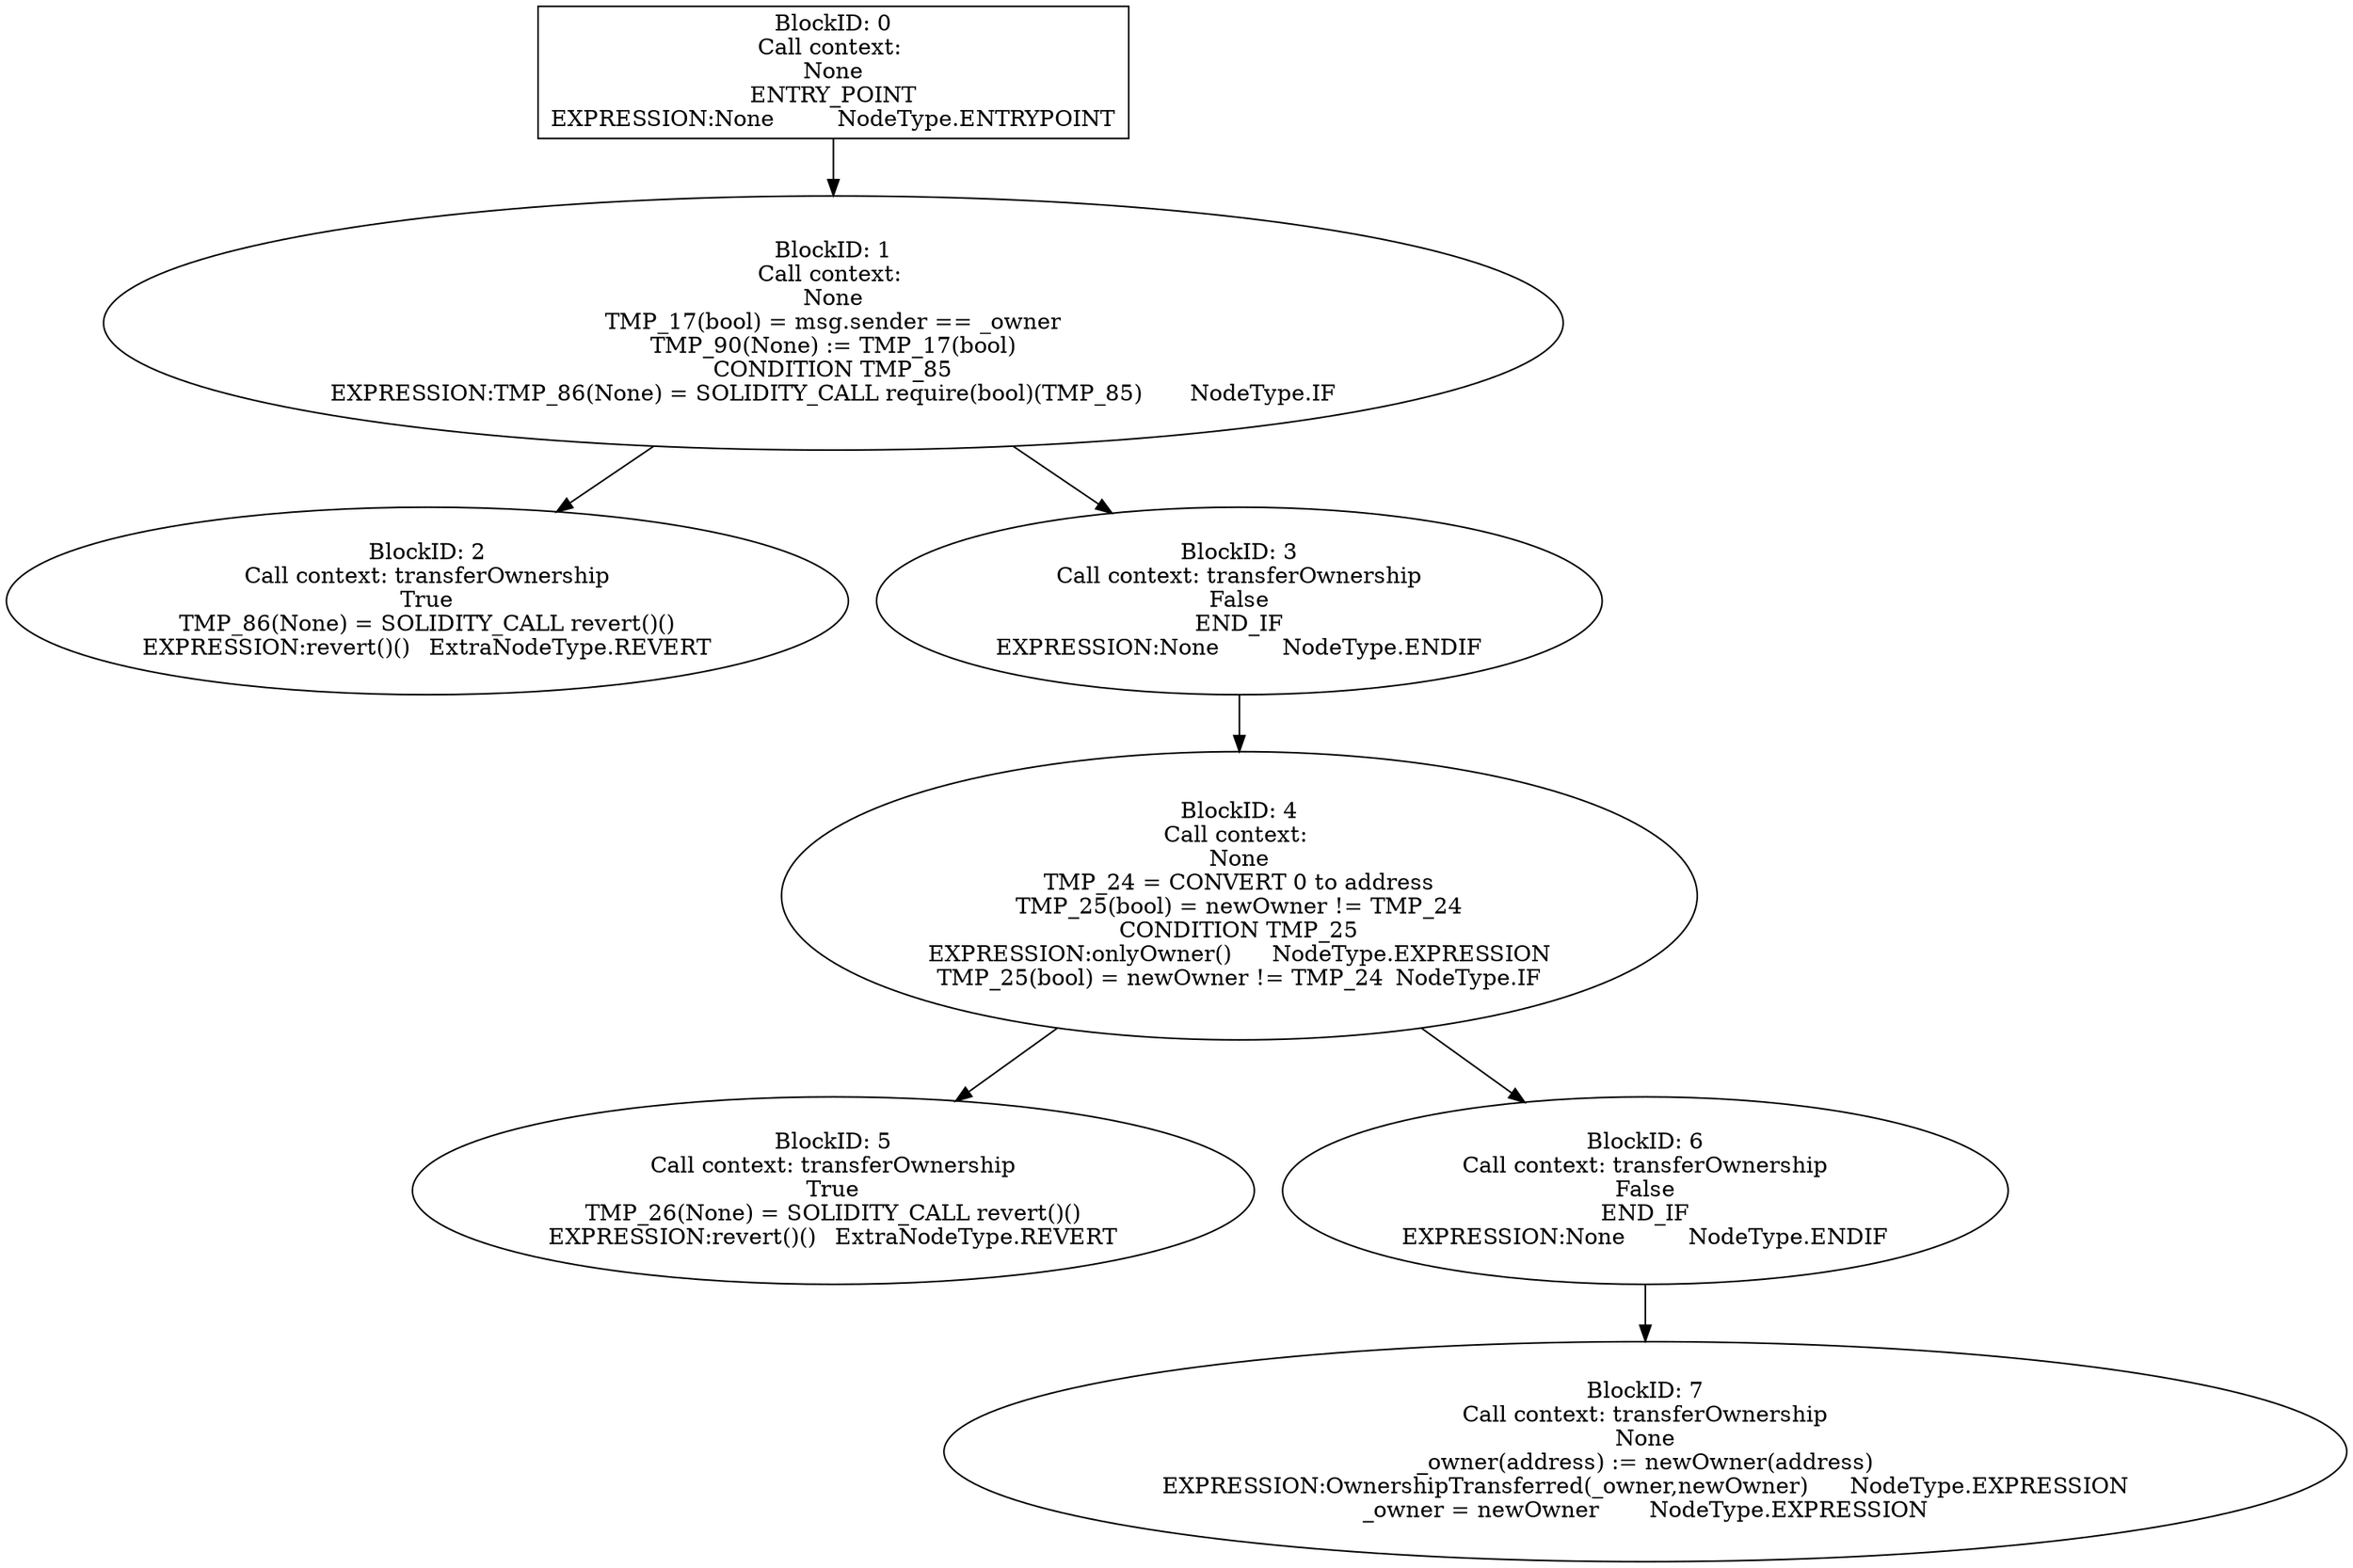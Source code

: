 digraph  {
"BlockID: 0
Call context: 
None
ENTRY_POINT
EXPRESSION:None	NodeType.ENTRYPOINT" [shape=box];
"BlockID: 1
Call context: 
None
TMP_17(bool) = msg.sender == _owner
TMP_90(None) := TMP_17(bool)
CONDITION TMP_85
EXPRESSION:TMP_86(None) = SOLIDITY_CALL require(bool)(TMP_85)	NodeType.IF";
"BlockID: 4
Call context: 
None
TMP_24 = CONVERT 0 to address
TMP_25(bool) = newOwner != TMP_24
CONDITION TMP_25
EXPRESSION:onlyOwner()	NodeType.EXPRESSION
TMP_25(bool) = newOwner != TMP_24	NodeType.IF";
"BlockID: 2
Call context: transferOwnership
True
TMP_86(None) = SOLIDITY_CALL revert()()
EXPRESSION:revert()()	ExtraNodeType.REVERT";
"BlockID: 3
Call context: transferOwnership
False
END_IF
EXPRESSION:None	NodeType.ENDIF";
"BlockID: 7
Call context: transferOwnership
None
_owner(address) := newOwner(address)
EXPRESSION:OwnershipTransferred(_owner,newOwner)	NodeType.EXPRESSION
_owner = newOwner	NodeType.EXPRESSION";
"BlockID: 5
Call context: transferOwnership
True
TMP_26(None) = SOLIDITY_CALL revert()()
EXPRESSION:revert()()	ExtraNodeType.REVERT";
"BlockID: 6
Call context: transferOwnership
False
END_IF
EXPRESSION:None	NodeType.ENDIF";
"BlockID: 0
Call context: 
None
ENTRY_POINT
EXPRESSION:None	NodeType.ENTRYPOINT" -> "BlockID: 1
Call context: 
None
TMP_17(bool) = msg.sender == _owner
TMP_90(None) := TMP_17(bool)
CONDITION TMP_85
EXPRESSION:TMP_86(None) = SOLIDITY_CALL require(bool)(TMP_85)	NodeType.IF"  [key=0];
"BlockID: 1
Call context: 
None
TMP_17(bool) = msg.sender == _owner
TMP_90(None) := TMP_17(bool)
CONDITION TMP_85
EXPRESSION:TMP_86(None) = SOLIDITY_CALL require(bool)(TMP_85)	NodeType.IF" -> "BlockID: 2
Call context: transferOwnership
True
TMP_86(None) = SOLIDITY_CALL revert()()
EXPRESSION:revert()()	ExtraNodeType.REVERT"  [key=successor_5];
"BlockID: 1
Call context: 
None
TMP_17(bool) = msg.sender == _owner
TMP_90(None) := TMP_17(bool)
CONDITION TMP_85
EXPRESSION:TMP_86(None) = SOLIDITY_CALL require(bool)(TMP_85)	NodeType.IF" -> "BlockID: 3
Call context: transferOwnership
False
END_IF
EXPRESSION:None	NodeType.ENDIF"  [key=successor_5];
"BlockID: 4
Call context: 
None
TMP_24 = CONVERT 0 to address
TMP_25(bool) = newOwner != TMP_24
CONDITION TMP_25
EXPRESSION:onlyOwner()	NodeType.EXPRESSION
TMP_25(bool) = newOwner != TMP_24	NodeType.IF" -> "BlockID: 5
Call context: transferOwnership
True
TMP_26(None) = SOLIDITY_CALL revert()()
EXPRESSION:revert()()	ExtraNodeType.REVERT"  [key=successor_5];
"BlockID: 4
Call context: 
None
TMP_24 = CONVERT 0 to address
TMP_25(bool) = newOwner != TMP_24
CONDITION TMP_25
EXPRESSION:onlyOwner()	NodeType.EXPRESSION
TMP_25(bool) = newOwner != TMP_24	NodeType.IF" -> "BlockID: 6
Call context: transferOwnership
False
END_IF
EXPRESSION:None	NodeType.ENDIF"  [key=successor_5];
"BlockID: 3
Call context: transferOwnership
False
END_IF
EXPRESSION:None	NodeType.ENDIF" -> "BlockID: 4
Call context: 
None
TMP_24 = CONVERT 0 to address
TMP_25(bool) = newOwner != TMP_24
CONDITION TMP_25
EXPRESSION:onlyOwner()	NodeType.EXPRESSION
TMP_25(bool) = newOwner != TMP_24	NodeType.IF"  [key="Exit: onlyOwner", ref="Reputation.onlyOwner"];
"BlockID: 6
Call context: transferOwnership
False
END_IF
EXPRESSION:None	NodeType.ENDIF" -> "BlockID: 7
Call context: transferOwnership
None
_owner(address) := newOwner(address)
EXPRESSION:OwnershipTransferred(_owner,newOwner)	NodeType.EXPRESSION
_owner = newOwner	NodeType.EXPRESSION"  [key=0];
}
